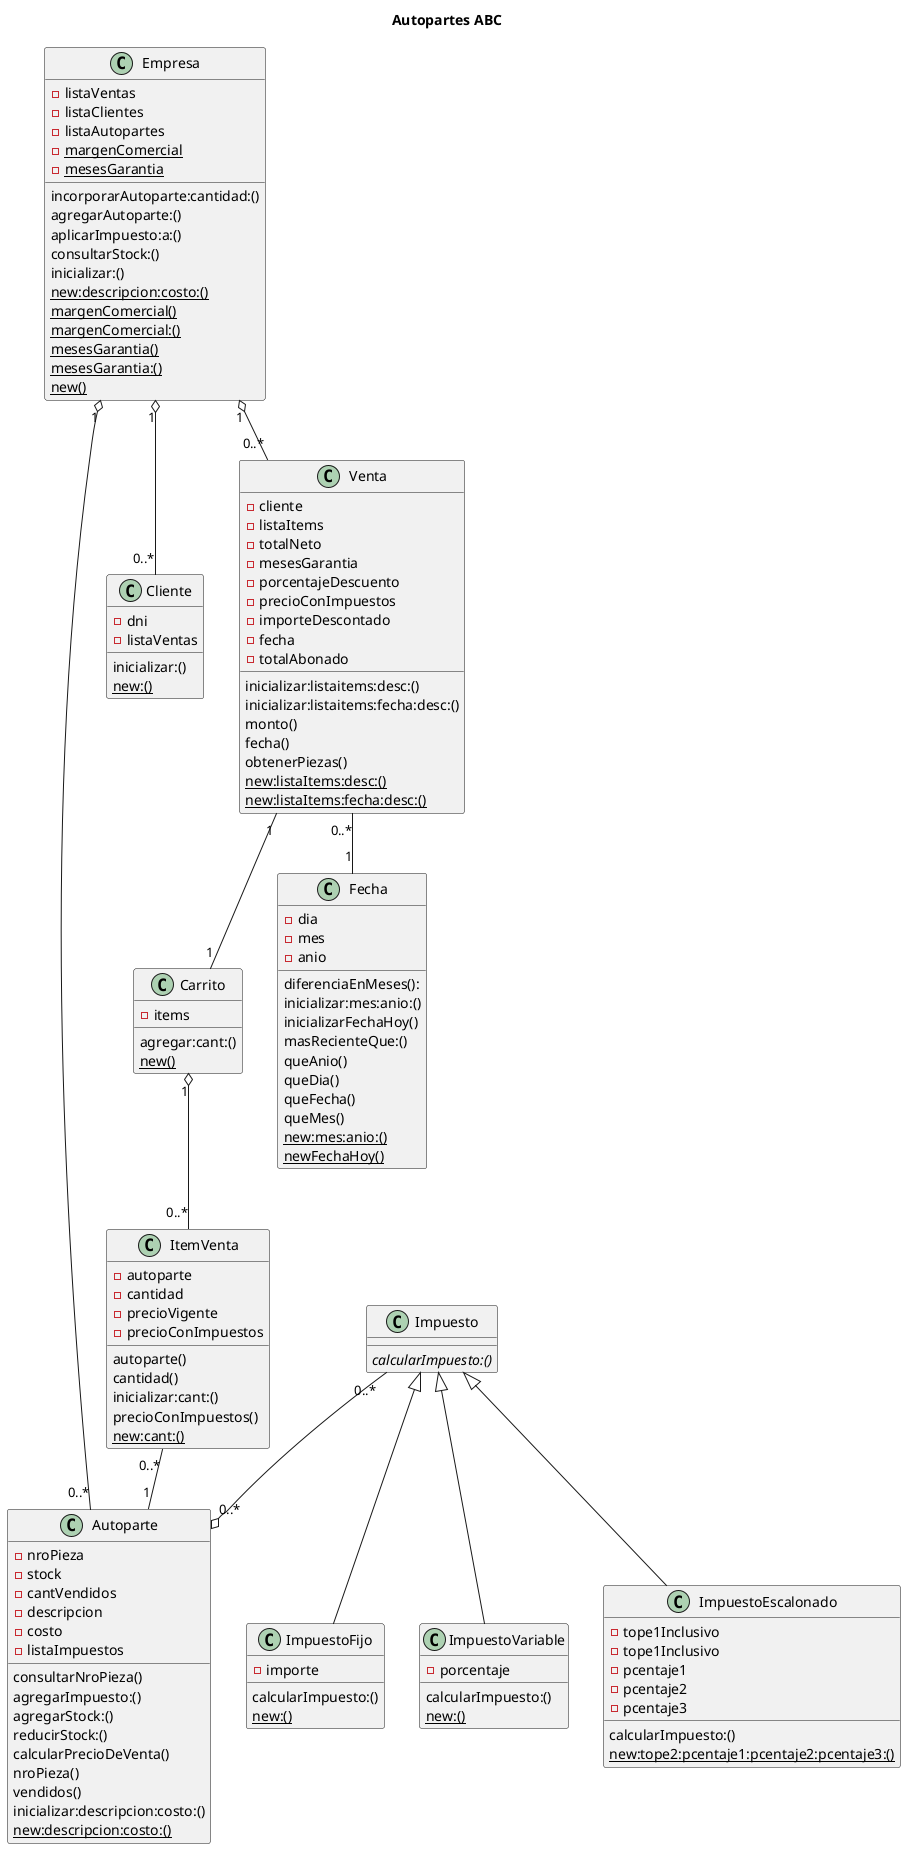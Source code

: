 @startuml

title Autopartes ABC
' skinparam linetype ortho

class Empresa {
-listaVentas
-listaClientes
-listaAutopartes
-{static}margenComercial
-{static}mesesGarantia
incorporarAutoparte:cantidad:()
agregarAutoparte:()
aplicarImpuesto:a:()
consultarStock:()
inicializar:()
{static}new:descripcion:costo:()
{static}margenComercial()
{static}margenComercial:()
{static}mesesGarantia()
{static}mesesGarantia:()
{static}new()

}

class Autoparte {
-nroPieza
-stock
-cantVendidos 
-descripcion
-costo
-listaImpuestos

consultarNroPieza()
agregarImpuesto:()
agregarStock:()
reducirStock:()
calcularPrecioDeVenta()
nroPieza()
vendidos()
inicializar:descripcion:costo:()
{static}new:descripcion:costo:()

}

class Cliente {
-dni
-listaVentas
inicializar:()
{static}new:()
}

class Carrito {
-items
agregar:cant:()
{static}new()
}


class ItemVenta {
-autoparte
-cantidad
-precioVigente
-precioConImpuestos
autoparte()
cantidad()
inicializar:cant:()
precioConImpuestos()
{static}new:cant:()
}

class Venta {
-cliente
-listaItems
-totalNeto
-mesesGarantia
-porcentajeDescuento
-precioConImpuestos
-importeDescontado
-fecha
-totalAbonado
inicializar:listaitems:desc:()
inicializar:listaitems:fecha:desc:()
monto()
fecha()
obtenerPiezas()
{static}new:listaItems:desc:()
{static}new:listaItems:fecha:desc:()

}

class Fecha {
-dia
-mes
-anio
diferenciaEnMeses():
inicializar:mes:anio:()
inicializarFechaHoy()
masRecienteQue:()
queAnio()
queDia()
queFecha()
queMes()
{static}new:mes:anio:()
{static}newFechaHoy()
}

class Impuesto{
{abstract}calcularImpuesto:()
}

class ImpuestoFijo{
-importe
calcularImpuesto:()
{static}new:()
}

class ImpuestoVariable{
-porcentaje
calcularImpuesto:()
{static}new:()
}

class ImpuestoEscalonado{
-tope1Inclusivo 
-tope1Inclusivo
-pcentaje1 
-pcentaje2
-pcentaje3
calcularImpuesto:()
{static}new:tope2:pcentaje1:pcentaje2:pcentaje3:()
}



Empresa "1" o-- "0..*" Autoparte
Empresa "1" o-- "0..*" Cliente
Empresa "1" o-- "0..*" Venta
Venta "1" -- "1" Carrito
Carrito "1" o-- "0..*" ItemVenta
ItemVenta "0..*" -- "1" Autoparte
Venta "0..*" -- "1"  Fecha
Impuesto  <|-- ImpuestoFijo
Impuesto  <|-- ImpuestoVariable
Impuesto  <|-- ImpuestoEscalonado
Impuesto  "0..*" --o "0..*" Autoparte



@enduml